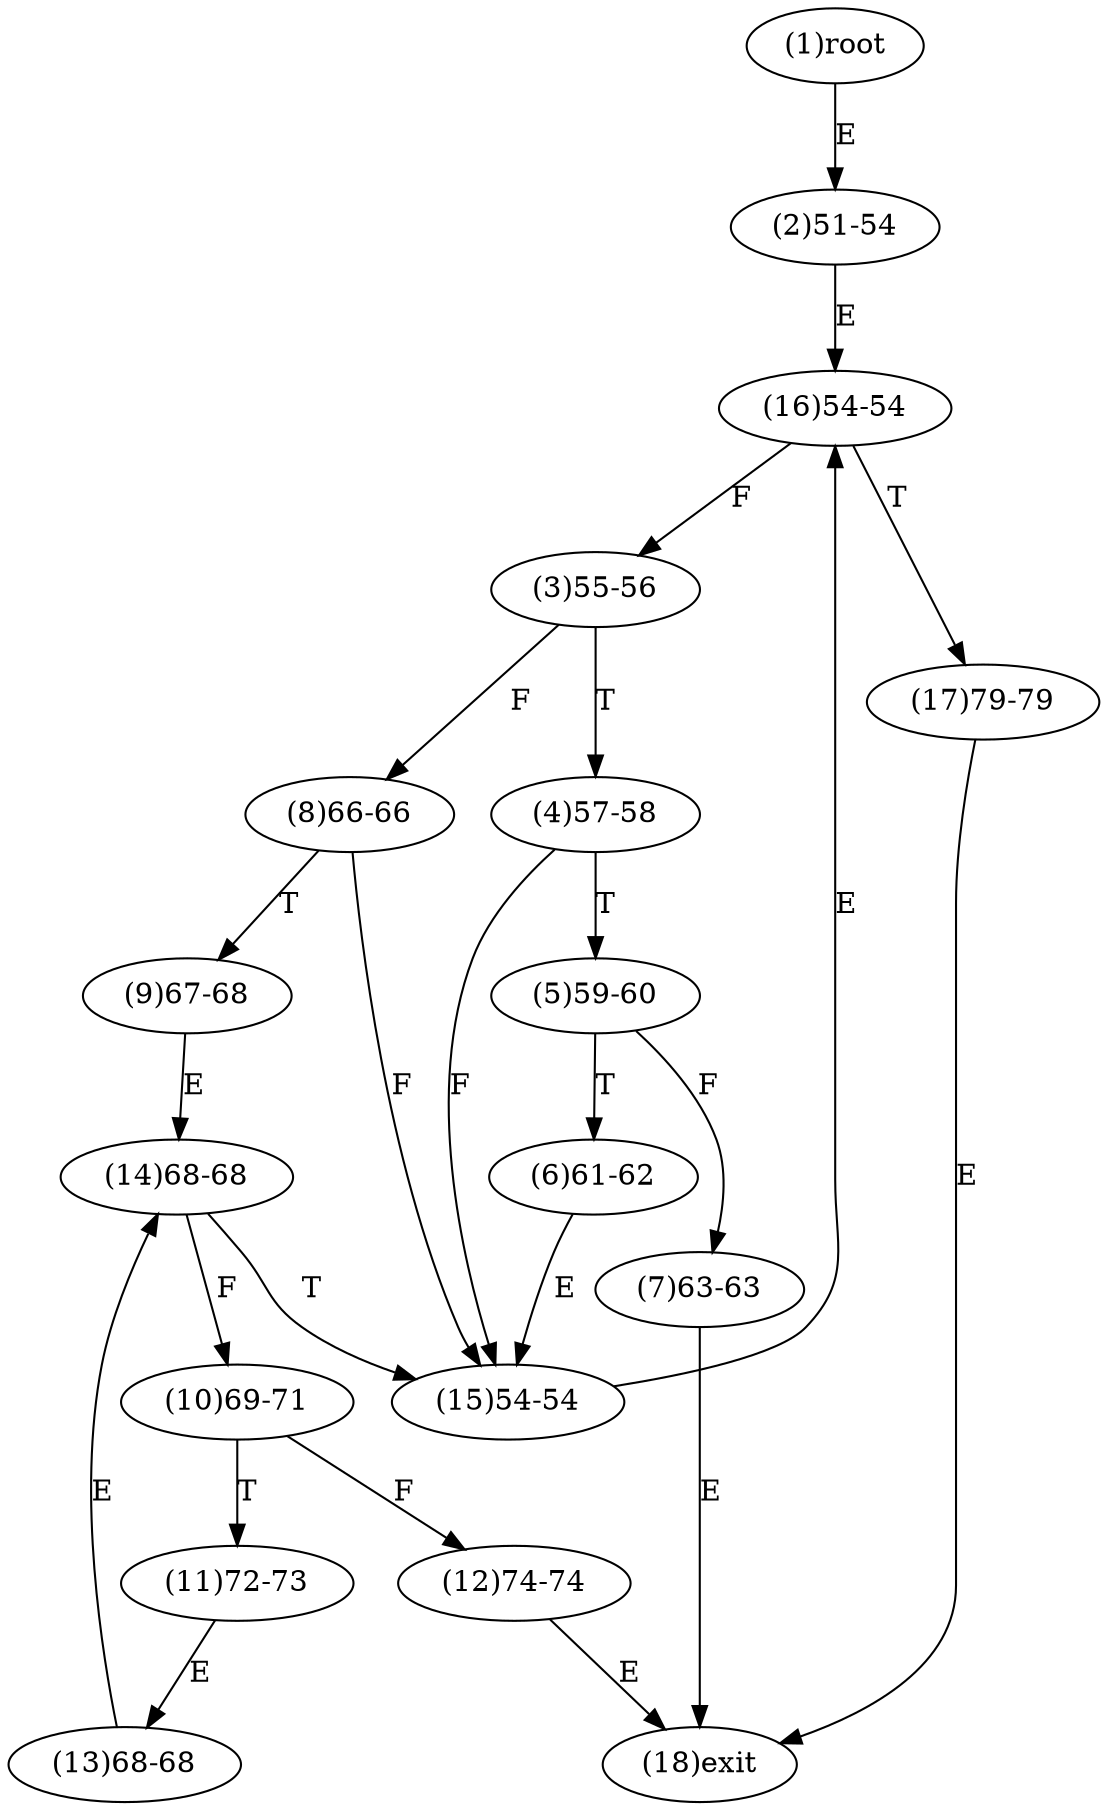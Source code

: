 digraph "" { 
1[ label="(1)root"];
2[ label="(2)51-54"];
3[ label="(3)55-56"];
4[ label="(4)57-58"];
5[ label="(5)59-60"];
6[ label="(6)61-62"];
7[ label="(7)63-63"];
8[ label="(8)66-66"];
9[ label="(9)67-68"];
10[ label="(10)69-71"];
11[ label="(11)72-73"];
12[ label="(12)74-74"];
13[ label="(13)68-68"];
14[ label="(14)68-68"];
15[ label="(15)54-54"];
17[ label="(17)79-79"];
16[ label="(16)54-54"];
18[ label="(18)exit"];
1->2[ label="E"];
2->16[ label="E"];
3->8[ label="F"];
3->4[ label="T"];
4->15[ label="F"];
4->5[ label="T"];
5->7[ label="F"];
5->6[ label="T"];
6->15[ label="E"];
7->18[ label="E"];
8->15[ label="F"];
8->9[ label="T"];
9->14[ label="E"];
10->12[ label="F"];
10->11[ label="T"];
11->13[ label="E"];
12->18[ label="E"];
13->14[ label="E"];
14->10[ label="F"];
14->15[ label="T"];
15->16[ label="E"];
16->3[ label="F"];
16->17[ label="T"];
17->18[ label="E"];
}